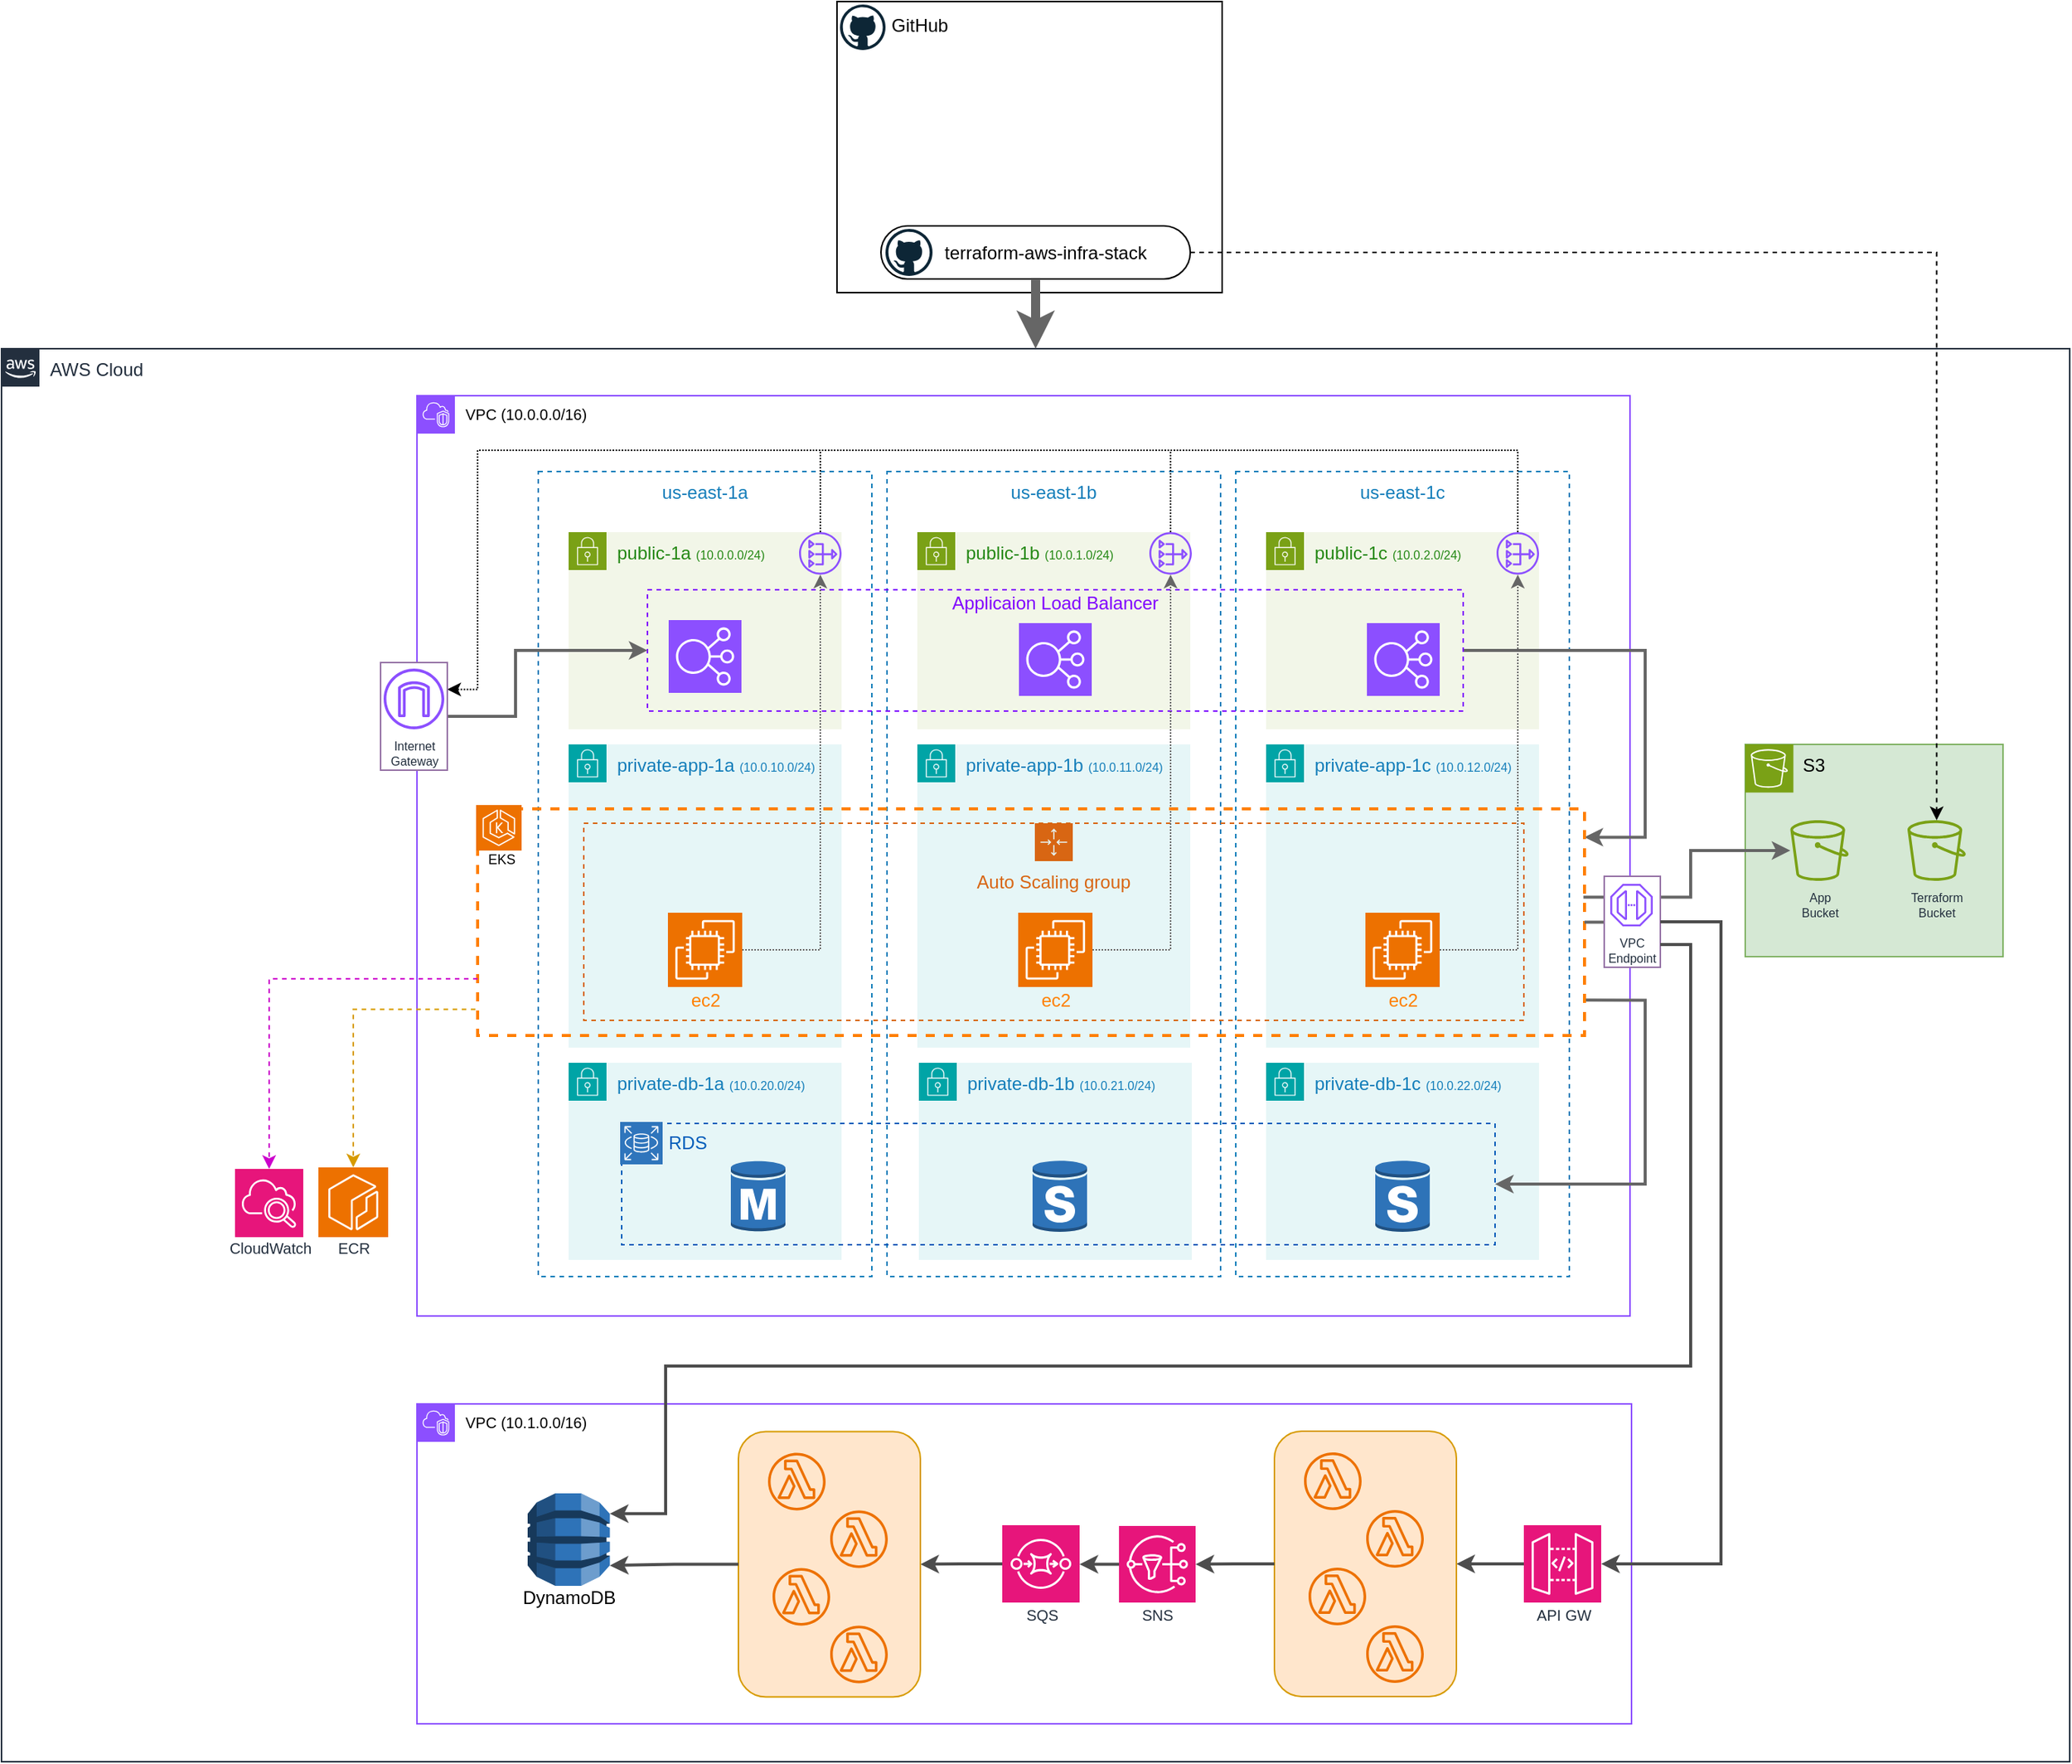 <mxfile version="22.1.16" type="device">
  <diagram name="Page-1" id="fZ-07UN7kWc-W8yK62nl">
    <mxGraphModel dx="2074" dy="1196" grid="0" gridSize="10" guides="1" tooltips="1" connect="1" arrows="1" fold="1" page="1" pageScale="1" pageWidth="1600" pageHeight="1200" math="0" shadow="0">
      <root>
        <mxCell id="0" />
        <mxCell id="1" parent="0" />
        <mxCell id="h2PM3oMP3MXxl9iQ3OsZ-6" value="AWS Cloud" style="points=[[0,0],[0.25,0],[0.5,0],[0.75,0],[1,0],[1,0.25],[1,0.5],[1,0.75],[1,1],[0.75,1],[0.5,1],[0.25,1],[0,1],[0,0.75],[0,0.5],[0,0.25]];outlineConnect=0;gradientColor=none;html=1;whiteSpace=wrap;fontSize=12;fontStyle=0;container=0;pointerEvents=0;collapsible=0;recursiveResize=0;shape=mxgraph.aws4.group;grIcon=mxgraph.aws4.group_aws_cloud_alt;strokeColor=#232F3E;fillColor=none;verticalAlign=top;align=left;spacingLeft=30;fontColor=#232F3E;dashed=0;" parent="1" vertex="1">
          <mxGeometry x="46" y="256" width="1364" height="932" as="geometry" />
        </mxCell>
        <mxCell id="h2PM3oMP3MXxl9iQ3OsZ-4" value="VPC (10.0.0.0/16)" style="points=[[0,0],[0.25,0],[0.5,0],[0.75,0],[1,0],[1,0.25],[1,0.5],[1,0.75],[1,1],[0.75,1],[0.5,1],[0.25,1],[0,1],[0,0.75],[0,0.5],[0,0.25]];outlineConnect=0;gradientColor=none;html=1;whiteSpace=wrap;fontSize=10;fontStyle=0;container=0;pointerEvents=0;collapsible=0;recursiveResize=0;shape=mxgraph.aws4.group;grIcon=mxgraph.aws4.group_vpc2;strokeColor=#8C4FFF;fillColor=none;verticalAlign=top;align=left;spacingLeft=30;fontColor=#000000;dashed=0;" parent="1" vertex="1">
          <mxGeometry x="320" y="287" width="800" height="607" as="geometry" />
        </mxCell>
        <mxCell id="h2PM3oMP3MXxl9iQ3OsZ-7" value="us-east-1b" style="fillColor=none;strokeColor=#147EBA;dashed=1;verticalAlign=top;fontStyle=0;fontColor=#147EBA;whiteSpace=wrap;html=1;movable=1;resizable=1;rotatable=1;deletable=1;editable=1;locked=0;connectable=1;" parent="1" vertex="1">
          <mxGeometry x="630" y="337" width="220" height="531" as="geometry" />
        </mxCell>
        <mxCell id="h2PM3oMP3MXxl9iQ3OsZ-5" value="us-east-1a" style="fillColor=none;strokeColor=#147EBA;dashed=1;verticalAlign=top;fontStyle=0;fontColor=#147EBA;whiteSpace=wrap;html=1;" parent="1" vertex="1">
          <mxGeometry x="400" y="337" width="220" height="531" as="geometry" />
        </mxCell>
        <mxCell id="h2PM3oMP3MXxl9iQ3OsZ-8" value="us-east-1c" style="fillColor=none;strokeColor=#147EBA;dashed=1;verticalAlign=top;fontStyle=0;fontColor=#147EBA;whiteSpace=wrap;html=1;" parent="1" vertex="1">
          <mxGeometry x="860" y="337" width="220" height="531" as="geometry" />
        </mxCell>
        <mxCell id="h2PM3oMP3MXxl9iQ3OsZ-3" value="private-app-1a &lt;font style=&quot;font-size: 8px;&quot;&gt;(10.0.10.0/24)&lt;/font&gt;" style="points=[[0,0],[0.25,0],[0.5,0],[0.75,0],[1,0],[1,0.25],[1,0.5],[1,0.75],[1,1],[0.75,1],[0.5,1],[0.25,1],[0,1],[0,0.75],[0,0.5],[0,0.25]];outlineConnect=0;gradientColor=none;html=1;whiteSpace=wrap;fontSize=12;fontStyle=0;container=1;pointerEvents=0;collapsible=0;recursiveResize=0;shape=mxgraph.aws4.group;grIcon=mxgraph.aws4.group_security_group;grStroke=0;strokeColor=#00A4A6;fillColor=#E6F6F7;verticalAlign=top;align=left;spacingLeft=30;fontColor=#147EBA;dashed=0;" parent="1" vertex="1">
          <mxGeometry x="420" y="517" width="180" height="200" as="geometry" />
        </mxCell>
        <mxCell id="h2PM3oMP3MXxl9iQ3OsZ-11" value="public-1a &lt;font style=&quot;font-size: 8px;&quot;&gt;(10.0.0.0/24)&lt;/font&gt;" style="points=[[0,0],[0.25,0],[0.5,0],[0.75,0],[1,0],[1,0.25],[1,0.5],[1,0.75],[1,1],[0.75,1],[0.5,1],[0.25,1],[0,1],[0,0.75],[0,0.5],[0,0.25]];outlineConnect=0;gradientColor=none;html=1;whiteSpace=wrap;fontSize=12;fontStyle=0;container=1;pointerEvents=0;collapsible=0;recursiveResize=0;shape=mxgraph.aws4.group;grIcon=mxgraph.aws4.group_security_group;grStroke=0;strokeColor=#7AA116;fillColor=#F2F6E8;verticalAlign=top;align=left;spacingLeft=30;fontColor=#248814;dashed=0;" parent="1" vertex="1">
          <mxGeometry x="420" y="377" width="180" height="130" as="geometry" />
        </mxCell>
        <mxCell id="h2PM3oMP3MXxl9iQ3OsZ-21" value="" style="sketch=0;points=[[0,0,0],[0.25,0,0],[0.5,0,0],[0.75,0,0],[1,0,0],[0,1,0],[0.25,1,0],[0.5,1,0],[0.75,1,0],[1,1,0],[0,0.25,0],[0,0.5,0],[0,0.75,0],[1,0.25,0],[1,0.5,0],[1,0.75,0]];outlineConnect=0;fontColor=#232F3E;fillColor=#8C4FFF;strokeColor=#ffffff;dashed=0;verticalLabelPosition=bottom;verticalAlign=top;align=center;html=1;fontSize=12;fontStyle=0;aspect=fixed;shape=mxgraph.aws4.resourceIcon;resIcon=mxgraph.aws4.elastic_load_balancing;" parent="h2PM3oMP3MXxl9iQ3OsZ-11" vertex="1">
          <mxGeometry x="66" y="58" width="48" height="48" as="geometry" />
        </mxCell>
        <mxCell id="h2PM3oMP3MXxl9iQ3OsZ-12" value="private-app-1b&amp;nbsp;&lt;font style=&quot;font-size: 8px;&quot;&gt;(10.0.11.0/24)&lt;/font&gt;" style="points=[[0,0],[0.25,0],[0.5,0],[0.75,0],[1,0],[1,0.25],[1,0.5],[1,0.75],[1,1],[0.75,1],[0.5,1],[0.25,1],[0,1],[0,0.75],[0,0.5],[0,0.25]];outlineConnect=0;gradientColor=none;html=1;whiteSpace=wrap;fontSize=12;fontStyle=0;container=1;pointerEvents=0;collapsible=0;recursiveResize=0;shape=mxgraph.aws4.group;grIcon=mxgraph.aws4.group_security_group;grStroke=0;strokeColor=#00A4A6;fillColor=#E6F6F7;verticalAlign=top;align=left;spacingLeft=30;fontColor=#147EBA;dashed=0;" parent="1" vertex="1">
          <mxGeometry x="650" y="517" width="180" height="200" as="geometry" />
        </mxCell>
        <mxCell id="h2PM3oMP3MXxl9iQ3OsZ-13" value="public-1b &lt;font style=&quot;font-size: 8px;&quot;&gt;(10.0.1.0/24)&lt;/font&gt;" style="points=[[0,0],[0.25,0],[0.5,0],[0.75,0],[1,0],[1,0.25],[1,0.5],[1,0.75],[1,1],[0.75,1],[0.5,1],[0.25,1],[0,1],[0,0.75],[0,0.5],[0,0.25]];outlineConnect=0;gradientColor=none;html=1;whiteSpace=wrap;fontSize=12;fontStyle=0;container=1;pointerEvents=0;collapsible=0;recursiveResize=0;shape=mxgraph.aws4.group;grIcon=mxgraph.aws4.group_security_group;grStroke=0;strokeColor=#7AA116;fillColor=#F2F6E8;verticalAlign=top;align=left;spacingLeft=30;fontColor=#248814;dashed=0;" parent="1" vertex="1">
          <mxGeometry x="650" y="377" width="180" height="130" as="geometry" />
        </mxCell>
        <mxCell id="h2PM3oMP3MXxl9iQ3OsZ-22" value="" style="sketch=0;points=[[0,0,0],[0.25,0,0],[0.5,0,0],[0.75,0,0],[1,0,0],[0,1,0],[0.25,1,0],[0.5,1,0],[0.75,1,0],[1,1,0],[0,0.25,0],[0,0.5,0],[0,0.75,0],[1,0.25,0],[1,0.5,0],[1,0.75,0]];outlineConnect=0;fontColor=#232F3E;fillColor=#8C4FFF;strokeColor=#ffffff;dashed=0;verticalLabelPosition=bottom;verticalAlign=top;align=center;html=1;fontSize=12;fontStyle=0;aspect=fixed;shape=mxgraph.aws4.resourceIcon;resIcon=mxgraph.aws4.elastic_load_balancing;" parent="h2PM3oMP3MXxl9iQ3OsZ-13" vertex="1">
          <mxGeometry x="67" y="60" width="48" height="48" as="geometry" />
        </mxCell>
        <mxCell id="h2PM3oMP3MXxl9iQ3OsZ-14" value="private-app-1c&amp;nbsp;&lt;font style=&quot;font-size: 8px;&quot;&gt;(10.0.12.0/24)&lt;/font&gt;" style="points=[[0,0],[0.25,0],[0.5,0],[0.75,0],[1,0],[1,0.25],[1,0.5],[1,0.75],[1,1],[0.75,1],[0.5,1],[0.25,1],[0,1],[0,0.75],[0,0.5],[0,0.25]];outlineConnect=0;gradientColor=none;html=1;whiteSpace=wrap;fontSize=12;fontStyle=0;container=1;pointerEvents=0;collapsible=0;recursiveResize=0;shape=mxgraph.aws4.group;grIcon=mxgraph.aws4.group_security_group;grStroke=0;strokeColor=#00A4A6;fillColor=#E6F6F7;verticalAlign=top;align=left;spacingLeft=30;fontColor=#147EBA;dashed=0;" parent="1" vertex="1">
          <mxGeometry x="880" y="517" width="180" height="200" as="geometry" />
        </mxCell>
        <mxCell id="h2PM3oMP3MXxl9iQ3OsZ-15" value="public-1c&amp;nbsp;&lt;font style=&quot;font-size: 8px;&quot;&gt;(10.0.2.0/24)&lt;/font&gt;" style="points=[[0,0],[0.25,0],[0.5,0],[0.75,0],[1,0],[1,0.25],[1,0.5],[1,0.75],[1,1],[0.75,1],[0.5,1],[0.25,1],[0,1],[0,0.75],[0,0.5],[0,0.25]];outlineConnect=0;gradientColor=none;html=1;whiteSpace=wrap;fontSize=12;fontStyle=0;container=1;pointerEvents=0;collapsible=0;recursiveResize=0;shape=mxgraph.aws4.group;grIcon=mxgraph.aws4.group_security_group;grStroke=0;strokeColor=#7AA116;fillColor=#F2F6E8;verticalAlign=top;align=left;spacingLeft=30;fontColor=#248814;dashed=0;" parent="1" vertex="1">
          <mxGeometry x="880" y="377" width="180" height="130" as="geometry" />
        </mxCell>
        <mxCell id="h2PM3oMP3MXxl9iQ3OsZ-23" value="" style="sketch=0;points=[[0,0,0],[0.25,0,0],[0.5,0,0],[0.75,0,0],[1,0,0],[0,1,0],[0.25,1,0],[0.5,1,0],[0.75,1,0],[1,1,0],[0,0.25,0],[0,0.5,0],[0,0.75,0],[1,0.25,0],[1,0.5,0],[1,0.75,0]];outlineConnect=0;fontColor=#232F3E;fillColor=#8C4FFF;strokeColor=#ffffff;dashed=0;verticalLabelPosition=bottom;verticalAlign=top;align=center;html=1;fontSize=12;fontStyle=0;aspect=fixed;shape=mxgraph.aws4.resourceIcon;resIcon=mxgraph.aws4.elastic_load_balancing;" parent="h2PM3oMP3MXxl9iQ3OsZ-15" vertex="1">
          <mxGeometry x="66.5" y="60" width="48" height="48" as="geometry" />
        </mxCell>
        <mxCell id="h2PM3oMP3MXxl9iQ3OsZ-17" value="Auto Scaling group" style="points=[[0,0],[0.25,0],[0.5,0],[0.75,0],[1,0],[1,0.25],[1,0.5],[1,0.75],[1,1],[0.75,1],[0.5,1],[0.25,1],[0,1],[0,0.75],[0,0.5],[0,0.25]];outlineConnect=0;gradientColor=none;html=1;whiteSpace=wrap;fontSize=12;fontStyle=0;container=1;pointerEvents=0;collapsible=0;recursiveResize=0;shape=mxgraph.aws4.groupCenter;grIcon=mxgraph.aws4.group_auto_scaling_group;grStroke=1;strokeColor=#D86613;fillColor=none;verticalAlign=top;align=center;fontColor=#D86613;dashed=1;spacingTop=25;" parent="1" vertex="1">
          <mxGeometry x="430" y="569" width="620" height="130" as="geometry" />
        </mxCell>
        <mxCell id="h2PM3oMP3MXxl9iQ3OsZ-44" style="edgeStyle=orthogonalEdgeStyle;rounded=0;orthogonalLoop=1;jettySize=auto;html=1;exitX=1;exitY=0.5;exitDx=0;exitDy=0;entryX=1;entryY=0.125;entryDx=0;entryDy=0;fillColor=#f5f5f5;strokeColor=#666666;strokeWidth=2;entryPerimeter=0;" parent="1" source="h2PM3oMP3MXxl9iQ3OsZ-24" target="h2PM3oMP3MXxl9iQ3OsZ-29" edge="1">
          <mxGeometry relative="1" as="geometry">
            <Array as="points">
              <mxPoint x="1130" y="455" />
              <mxPoint x="1130" y="578" />
            </Array>
          </mxGeometry>
        </mxCell>
        <mxCell id="h2PM3oMP3MXxl9iQ3OsZ-24" value="Applicaion Load Balancer" style="rounded=0;whiteSpace=wrap;html=1;fillColor=none;dashed=1;strokeColor=#7F00FF;verticalAlign=top;spacing=0;spacingTop=-3;fontColor=#8000ff;" parent="1" vertex="1">
          <mxGeometry x="472" y="415" width="538" height="80" as="geometry" />
        </mxCell>
        <mxCell id="h2PM3oMP3MXxl9iQ3OsZ-47" style="edgeStyle=orthogonalEdgeStyle;rounded=0;orthogonalLoop=1;jettySize=auto;html=1;fillColor=#f5f5f5;strokeColor=#666666;dashed=1;dashPattern=1 1;" parent="1" source="h2PM3oMP3MXxl9iQ3OsZ-25" target="h2PM3oMP3MXxl9iQ3OsZ-39" edge="1">
          <mxGeometry relative="1" as="geometry" />
        </mxCell>
        <mxCell id="h2PM3oMP3MXxl9iQ3OsZ-25" value="ec2" style="sketch=0;points=[[0,0,0],[0.25,0,0],[0.5,0,0],[0.75,0,0],[1,0,0],[0,1,0],[0.25,1,0],[0.5,1,0],[0.75,1,0],[1,1,0],[0,0.25,0],[0,0.5,0],[0,0.75,0],[1,0.25,0],[1,0.5,0],[1,0.75,0]];outlineConnect=0;fontColor=#FF8000;fillColor=#ED7100;strokeColor=#ffffff;dashed=0;verticalLabelPosition=bottom;verticalAlign=top;align=center;html=1;fontSize=12;fontStyle=0;aspect=fixed;shape=mxgraph.aws4.resourceIcon;resIcon=mxgraph.aws4.ec2;spacing=0;spacingTop=-3;" parent="1" vertex="1">
          <mxGeometry x="485.5" y="628" width="49" height="49" as="geometry" />
        </mxCell>
        <mxCell id="h2PM3oMP3MXxl9iQ3OsZ-48" style="edgeStyle=orthogonalEdgeStyle;rounded=0;orthogonalLoop=1;jettySize=auto;html=1;fillColor=#f5f5f5;strokeColor=#666666;dashed=1;dashPattern=1 1;" parent="1" source="h2PM3oMP3MXxl9iQ3OsZ-26" target="h2PM3oMP3MXxl9iQ3OsZ-40" edge="1">
          <mxGeometry relative="1" as="geometry" />
        </mxCell>
        <mxCell id="h2PM3oMP3MXxl9iQ3OsZ-26" value="ec2" style="sketch=0;points=[[0,0,0],[0.25,0,0],[0.5,0,0],[0.75,0,0],[1,0,0],[0,1,0],[0.25,1,0],[0.5,1,0],[0.75,1,0],[1,1,0],[0,0.25,0],[0,0.5,0],[0,0.75,0],[1,0.25,0],[1,0.5,0],[1,0.75,0]];outlineConnect=0;fontColor=#FF8000;fillColor=#ED7100;strokeColor=#ffffff;dashed=0;verticalLabelPosition=bottom;verticalAlign=top;align=center;html=1;fontSize=12;fontStyle=0;aspect=fixed;shape=mxgraph.aws4.resourceIcon;resIcon=mxgraph.aws4.ec2;spacing=0;spacingTop=-3;" parent="1" vertex="1">
          <mxGeometry x="716.5" y="628" width="49" height="49" as="geometry" />
        </mxCell>
        <mxCell id="h2PM3oMP3MXxl9iQ3OsZ-49" style="edgeStyle=orthogonalEdgeStyle;rounded=0;orthogonalLoop=1;jettySize=auto;html=1;dashed=1;dashPattern=1 1;fillColor=#f5f5f5;strokeColor=#666666;" parent="1" source="h2PM3oMP3MXxl9iQ3OsZ-27" target="h2PM3oMP3MXxl9iQ3OsZ-41" edge="1">
          <mxGeometry relative="1" as="geometry" />
        </mxCell>
        <mxCell id="h2PM3oMP3MXxl9iQ3OsZ-27" value="ec2" style="sketch=0;points=[[0,0,0],[0.25,0,0],[0.5,0,0],[0.75,0,0],[1,0,0],[0,1,0],[0.25,1,0],[0.5,1,0],[0.75,1,0],[1,1,0],[0,0.25,0],[0,0.5,0],[0,0.75,0],[1,0.25,0],[1,0.5,0],[1,0.75,0]];outlineConnect=0;fontColor=#FF8000;fillColor=#ED7100;strokeColor=#ffffff;dashed=0;verticalLabelPosition=bottom;verticalAlign=top;align=center;html=1;fontSize=12;fontStyle=0;aspect=fixed;shape=mxgraph.aws4.resourceIcon;resIcon=mxgraph.aws4.ec2;spacing=0;spacingTop=-3;" parent="1" vertex="1">
          <mxGeometry x="945.5" y="628" width="49" height="49" as="geometry" />
        </mxCell>
        <mxCell id="h2PM3oMP3MXxl9iQ3OsZ-32" value="private-db-1a&amp;nbsp;&lt;font style=&quot;font-size: 8px;&quot;&gt;(10.0.20.0/24)&lt;/font&gt;" style="points=[[0,0],[0.25,0],[0.5,0],[0.75,0],[1,0],[1,0.25],[1,0.5],[1,0.75],[1,1],[0.75,1],[0.5,1],[0.25,1],[0,1],[0,0.75],[0,0.5],[0,0.25]];outlineConnect=0;gradientColor=none;html=1;whiteSpace=wrap;fontSize=12;fontStyle=0;container=1;pointerEvents=0;collapsible=0;recursiveResize=0;shape=mxgraph.aws4.group;grIcon=mxgraph.aws4.group_security_group;grStroke=0;strokeColor=#00A4A6;fillColor=#E6F6F7;verticalAlign=top;align=left;spacingLeft=30;fontColor=#147EBA;dashed=0;" parent="1" vertex="1">
          <mxGeometry x="420" y="727" width="180" height="130" as="geometry" />
        </mxCell>
        <mxCell id="h2PM3oMP3MXxl9iQ3OsZ-33" value="private-db-1b&amp;nbsp;&lt;font style=&quot;font-size: 8px;&quot;&gt;(10.0.21.0/24)&lt;/font&gt;" style="points=[[0,0],[0.25,0],[0.5,0],[0.75,0],[1,0],[1,0.25],[1,0.5],[1,0.75],[1,1],[0.75,1],[0.5,1],[0.25,1],[0,1],[0,0.75],[0,0.5],[0,0.25]];outlineConnect=0;gradientColor=none;html=1;whiteSpace=wrap;fontSize=12;fontStyle=0;container=1;pointerEvents=0;collapsible=0;recursiveResize=0;shape=mxgraph.aws4.group;grIcon=mxgraph.aws4.group_security_group;grStroke=0;strokeColor=#00A4A6;fillColor=#E6F6F7;verticalAlign=top;align=left;spacingLeft=30;fontColor=#147EBA;dashed=0;" parent="1" vertex="1">
          <mxGeometry x="651" y="727" width="180" height="130" as="geometry" />
        </mxCell>
        <mxCell id="h2PM3oMP3MXxl9iQ3OsZ-34" value="private-db-1c&amp;nbsp;&lt;font style=&quot;font-size: 8px;&quot;&gt;(10.0.22.0/24)&lt;/font&gt;" style="points=[[0,0],[0.25,0],[0.5,0],[0.75,0],[1,0],[1,0.25],[1,0.5],[1,0.75],[1,1],[0.75,1],[0.5,1],[0.25,1],[0,1],[0,0.75],[0,0.5],[0,0.25]];outlineConnect=0;gradientColor=none;html=1;whiteSpace=wrap;fontSize=12;fontStyle=0;container=1;pointerEvents=0;collapsible=0;recursiveResize=0;shape=mxgraph.aws4.group;grIcon=mxgraph.aws4.group_security_group;grStroke=0;strokeColor=#00A4A6;fillColor=#E6F6F7;verticalAlign=top;align=left;spacingLeft=30;fontColor=#147EBA;dashed=0;" parent="1" vertex="1">
          <mxGeometry x="880" y="727" width="180" height="130" as="geometry" />
        </mxCell>
        <mxCell id="h2PM3oMP3MXxl9iQ3OsZ-35" value="RDS" style="rounded=0;whiteSpace=wrap;html=1;fillColor=none;dashed=1;strokeColor=#005DBA;verticalAlign=top;spacing=0;spacingTop=1;fontColor=#005DBA;align=left;spacingLeft=31;" parent="1" vertex="1">
          <mxGeometry x="455" y="767" width="576" height="80" as="geometry" />
        </mxCell>
        <mxCell id="h2PM3oMP3MXxl9iQ3OsZ-81" style="edgeStyle=orthogonalEdgeStyle;rounded=0;orthogonalLoop=1;jettySize=auto;html=1;endArrow=none;endFill=0;dashed=1;dashPattern=1 1;" parent="1" source="h2PM3oMP3MXxl9iQ3OsZ-39" edge="1">
          <mxGeometry relative="1" as="geometry">
            <mxPoint x="586" y="323" as="targetPoint" />
          </mxGeometry>
        </mxCell>
        <mxCell id="h2PM3oMP3MXxl9iQ3OsZ-39" value="" style="sketch=0;outlineConnect=0;fontColor=#232F3E;gradientColor=none;fillColor=#8C4FFF;strokeColor=none;dashed=0;verticalLabelPosition=bottom;verticalAlign=top;align=center;html=1;fontSize=12;fontStyle=0;aspect=fixed;pointerEvents=1;shape=mxgraph.aws4.nat_gateway;" parent="1" vertex="1">
          <mxGeometry x="572" y="377" width="28" height="28" as="geometry" />
        </mxCell>
        <mxCell id="h2PM3oMP3MXxl9iQ3OsZ-82" style="edgeStyle=orthogonalEdgeStyle;rounded=0;orthogonalLoop=1;jettySize=auto;html=1;endArrow=none;endFill=0;dashed=1;dashPattern=1 1;" parent="1" source="h2PM3oMP3MXxl9iQ3OsZ-40" edge="1">
          <mxGeometry relative="1" as="geometry">
            <mxPoint x="817" y="323" as="targetPoint" />
          </mxGeometry>
        </mxCell>
        <mxCell id="h2PM3oMP3MXxl9iQ3OsZ-40" value="" style="sketch=0;outlineConnect=0;fontColor=#232F3E;gradientColor=none;fillColor=#8C4FFF;strokeColor=none;dashed=0;verticalLabelPosition=bottom;verticalAlign=top;align=center;html=1;fontSize=12;fontStyle=0;aspect=fixed;pointerEvents=1;shape=mxgraph.aws4.nat_gateway;" parent="1" vertex="1">
          <mxGeometry x="803" y="377" width="28" height="28" as="geometry" />
        </mxCell>
        <mxCell id="h2PM3oMP3MXxl9iQ3OsZ-80" style="edgeStyle=orthogonalEdgeStyle;rounded=0;orthogonalLoop=1;jettySize=auto;html=1;entryX=1;entryY=0.25;entryDx=0;entryDy=0;dashed=1;dashPattern=1 1;" parent="1" source="h2PM3oMP3MXxl9iQ3OsZ-41" target="h2PM3oMP3MXxl9iQ3OsZ-77" edge="1">
          <mxGeometry relative="1" as="geometry">
            <Array as="points">
              <mxPoint x="1046" y="323" />
              <mxPoint x="360" y="323" />
              <mxPoint x="360" y="481" />
            </Array>
          </mxGeometry>
        </mxCell>
        <mxCell id="h2PM3oMP3MXxl9iQ3OsZ-41" value="" style="sketch=0;outlineConnect=0;fontColor=#232F3E;gradientColor=none;fillColor=#8C4FFF;strokeColor=none;dashed=0;verticalLabelPosition=bottom;verticalAlign=top;align=center;html=1;fontSize=12;fontStyle=0;aspect=fixed;pointerEvents=1;shape=mxgraph.aws4.nat_gateway;" parent="1" vertex="1">
          <mxGeometry x="1032" y="377" width="28" height="28" as="geometry" />
        </mxCell>
        <mxCell id="h2PM3oMP3MXxl9iQ3OsZ-45" style="edgeStyle=orthogonalEdgeStyle;rounded=0;orthogonalLoop=1;jettySize=auto;html=1;exitX=1.001;exitY=0.844;exitDx=0;exitDy=0;entryX=1;entryY=0.5;entryDx=0;entryDy=0;fillColor=#f5f5f5;strokeColor=#666666;strokeWidth=2;exitPerimeter=0;" parent="1" source="h2PM3oMP3MXxl9iQ3OsZ-29" target="h2PM3oMP3MXxl9iQ3OsZ-35" edge="1">
          <mxGeometry relative="1" as="geometry">
            <Array as="points">
              <mxPoint x="1130" y="686" />
              <mxPoint x="1130" y="807" />
            </Array>
          </mxGeometry>
        </mxCell>
        <mxCell id="h2PM3oMP3MXxl9iQ3OsZ-54" style="edgeStyle=orthogonalEdgeStyle;rounded=0;orthogonalLoop=1;jettySize=auto;html=1;entryX=0;entryY=0.5;entryDx=0;entryDy=0;fillColor=#f5f5f5;strokeColor=#666666;strokeWidth=2;exitX=1;exitY=0.5;exitDx=0;exitDy=0;" parent="1" source="h2PM3oMP3MXxl9iQ3OsZ-77" target="h2PM3oMP3MXxl9iQ3OsZ-24" edge="1">
          <mxGeometry relative="1" as="geometry">
            <Array as="points">
              <mxPoint x="385" y="499" />
              <mxPoint x="385" y="455" />
            </Array>
          </mxGeometry>
        </mxCell>
        <mxCell id="h2PM3oMP3MXxl9iQ3OsZ-61" value="S3" style="rounded=0;whiteSpace=wrap;html=1;fillColor=#d5e8d4;strokeColor=#82b366;verticalAlign=top;align=left;spacingLeft=36;" parent="1" vertex="1">
          <mxGeometry x="1196" y="517" width="170" height="140" as="geometry" />
        </mxCell>
        <mxCell id="h2PM3oMP3MXxl9iQ3OsZ-60" value="" style="sketch=0;points=[[0,0,0],[0.25,0,0],[0.5,0,0],[0.75,0,0],[1,0,0],[0,1,0],[0.25,1,0],[0.5,1,0],[0.75,1,0],[1,1,0],[0,0.25,0],[0,0.5,0],[0,0.75,0],[1,0.25,0],[1,0.5,0],[1,0.75,0]];outlineConnect=0;fontColor=#232F3E;fillColor=#7AA116;strokeColor=#ffffff;dashed=0;verticalLabelPosition=bottom;verticalAlign=top;align=center;html=1;fontSize=12;fontStyle=0;aspect=fixed;shape=mxgraph.aws4.resourceIcon;resIcon=mxgraph.aws4.s3;" parent="1" vertex="1">
          <mxGeometry x="1196" y="517" width="31.75" height="31.75" as="geometry" />
        </mxCell>
        <mxCell id="h2PM3oMP3MXxl9iQ3OsZ-64" value="&lt;div style=&quot;font-size: 8px;&quot;&gt;App&lt;/div&gt;&lt;div style=&quot;font-size: 8px;&quot;&gt;Bucket&lt;br style=&quot;font-size: 8px;&quot;&gt;&lt;/div&gt;" style="sketch=0;outlineConnect=0;fontColor=#232F3E;gradientColor=none;fillColor=#7AA116;strokeColor=none;dashed=0;verticalLabelPosition=bottom;verticalAlign=top;align=center;html=1;fontSize=8;fontStyle=0;aspect=fixed;pointerEvents=1;shape=mxgraph.aws4.bucket;" parent="1" vertex="1">
          <mxGeometry x="1225.75" y="567" width="38.46" height="40" as="geometry" />
        </mxCell>
        <mxCell id="h2PM3oMP3MXxl9iQ3OsZ-66" value="&lt;div&gt;Terraform&lt;/div&gt;&lt;div&gt;Bucket&lt;br&gt;&lt;/div&gt;" style="sketch=0;outlineConnect=0;fontColor=#232F3E;gradientColor=none;fillColor=#7AA116;strokeColor=none;dashed=0;verticalLabelPosition=bottom;verticalAlign=top;align=center;html=1;fontSize=8;fontStyle=0;aspect=fixed;pointerEvents=1;shape=mxgraph.aws4.bucket;" parent="1" vertex="1">
          <mxGeometry x="1303" y="567" width="38.46" height="40" as="geometry" />
        </mxCell>
        <mxCell id="h2PM3oMP3MXxl9iQ3OsZ-63" style="edgeStyle=orthogonalEdgeStyle;rounded=0;orthogonalLoop=1;jettySize=auto;html=1;exitX=0.999;exitY=0.39;exitDx=0;exitDy=0;exitPerimeter=0;strokeWidth=2;fillColor=#f5f5f5;strokeColor=#666666;" parent="1" source="h2PM3oMP3MXxl9iQ3OsZ-29" target="h2PM3oMP3MXxl9iQ3OsZ-64" edge="1">
          <mxGeometry relative="1" as="geometry">
            <Array as="points">
              <mxPoint x="1160" y="617" />
              <mxPoint x="1160" y="587" />
            </Array>
          </mxGeometry>
        </mxCell>
        <mxCell id="h2PM3oMP3MXxl9iQ3OsZ-71" value="" style="group" parent="1" vertex="1" connectable="0">
          <mxGeometry x="360" y="559.5" width="730" height="149.5" as="geometry" />
        </mxCell>
        <mxCell id="h2PM3oMP3MXxl9iQ3OsZ-29" value="EKS" style="rounded=0;whiteSpace=wrap;html=1;strokeColor=#FF8000;dashed=1;fillColor=none;align=left;verticalAlign=top;spacingTop=21;spacingLeft=5;fontSize=9;strokeWidth=2;" parent="h2PM3oMP3MXxl9iQ3OsZ-71" vertex="1">
          <mxGeometry width="730" height="149.5" as="geometry" />
        </mxCell>
        <mxCell id="h2PM3oMP3MXxl9iQ3OsZ-70" value="" style="sketch=0;points=[[0,0,0],[0.25,0,0],[0.5,0,0],[0.75,0,0],[1,0,0],[0,1,0],[0.25,1,0],[0.5,1,0],[0.75,1,0],[1,1,0],[0,0.25,0],[0,0.5,0],[0,0.75,0],[1,0.25,0],[1,0.5,0],[1,0.75,0]];outlineConnect=0;fontColor=#232F3E;fillColor=#ED7100;strokeColor=#ffffff;dashed=0;verticalLabelPosition=bottom;verticalAlign=top;align=center;html=1;fontSize=12;fontStyle=0;aspect=fixed;shape=mxgraph.aws4.resourceIcon;resIcon=mxgraph.aws4.eks;" parent="h2PM3oMP3MXxl9iQ3OsZ-71" vertex="1">
          <mxGeometry x="-1" y="-2.5" width="30" height="30" as="geometry" />
        </mxCell>
        <mxCell id="h2PM3oMP3MXxl9iQ3OsZ-72" value="ECR" style="sketch=0;points=[[0,0,0],[0.25,0,0],[0.5,0,0],[0.75,0,0],[1,0,0],[0,1,0],[0.25,1,0],[0.5,1,0],[0.75,1,0],[1,1,0],[0,0.25,0],[0,0.5,0],[0,0.75,0],[1,0.25,0],[1,0.5,0],[1,0.75,0]];outlineConnect=0;fontColor=#232F3E;fillColor=#ED7100;strokeColor=#ffffff;dashed=0;verticalLabelPosition=bottom;verticalAlign=top;align=center;html=1;fontSize=10;fontStyle=0;aspect=fixed;shape=mxgraph.aws4.resourceIcon;resIcon=mxgraph.aws4.ecr;spacingTop=-5;" parent="1" vertex="1">
          <mxGeometry x="255" y="796" width="46" height="46" as="geometry" />
        </mxCell>
        <mxCell id="h2PM3oMP3MXxl9iQ3OsZ-74" style="edgeStyle=orthogonalEdgeStyle;rounded=0;orthogonalLoop=1;jettySize=auto;html=1;exitX=-0.002;exitY=0.885;exitDx=0;exitDy=0;entryX=0.5;entryY=0;entryDx=0;entryDy=0;entryPerimeter=0;fillColor=#ffe6cc;strokeColor=#d79b00;dashed=1;exitPerimeter=0;" parent="1" source="h2PM3oMP3MXxl9iQ3OsZ-29" target="h2PM3oMP3MXxl9iQ3OsZ-72" edge="1">
          <mxGeometry relative="1" as="geometry" />
        </mxCell>
        <mxCell id="h2PM3oMP3MXxl9iQ3OsZ-76" value="" style="edgeStyle=orthogonalEdgeStyle;rounded=0;orthogonalLoop=1;jettySize=auto;html=1;entryX=0;entryY=0.5;entryDx=0;entryDy=0;entryPerimeter=0;strokeWidth=2;fillColor=#f5f5f5;strokeColor=#666666;" parent="1" source="h2PM3oMP3MXxl9iQ3OsZ-29" target="h2PM3oMP3MXxl9iQ3OsZ-75" edge="1">
          <mxGeometry relative="1" as="geometry">
            <mxPoint x="1090" y="633" as="sourcePoint" />
            <mxPoint x="1254" y="717" as="targetPoint" />
            <Array as="points" />
          </mxGeometry>
        </mxCell>
        <mxCell id="h2PM3oMP3MXxl9iQ3OsZ-75" value="" style="rounded=0;whiteSpace=wrap;html=1;fillColor=default;strokeColor=#9673a6;" parent="1" vertex="1">
          <mxGeometry x="1103" y="604" width="37" height="60" as="geometry" />
        </mxCell>
        <mxCell id="h2PM3oMP3MXxl9iQ3OsZ-69" value="&lt;div style=&quot;font-size: 8px;&quot;&gt;VPC&lt;/div&gt;&lt;div style=&quot;font-size: 8px;&quot;&gt;Endpoint&lt;br style=&quot;font-size: 8px;&quot;&gt;&lt;/div&gt;" style="sketch=0;outlineConnect=0;fontColor=#232F3E;gradientColor=none;fillColor=#8C4FFF;strokeColor=none;dashed=0;verticalLabelPosition=bottom;verticalAlign=top;align=center;html=1;fontSize=8;fontStyle=0;aspect=fixed;pointerEvents=1;shape=mxgraph.aws4.endpoint;" parent="1" vertex="1">
          <mxGeometry x="1107" y="609" width="28" height="28" as="geometry" />
        </mxCell>
        <mxCell id="h2PM3oMP3MXxl9iQ3OsZ-77" value="" style="rounded=0;whiteSpace=wrap;html=1;fillColor=#FFFFFF;strokeColor=#9673a6;" parent="1" vertex="1">
          <mxGeometry x="296" y="463" width="44" height="71" as="geometry" />
        </mxCell>
        <mxCell id="h2PM3oMP3MXxl9iQ3OsZ-42" value="&lt;div&gt;Internet&lt;/div&gt;&lt;div&gt;Gateway&lt;/div&gt;" style="sketch=0;outlineConnect=0;fontColor=#232F3E;gradientColor=none;fillColor=#8C4FFF;strokeColor=none;dashed=0;verticalLabelPosition=bottom;verticalAlign=top;align=center;html=1;fontSize=8;fontStyle=0;aspect=fixed;pointerEvents=1;shape=mxgraph.aws4.internet_gateway;" parent="1" vertex="1">
          <mxGeometry x="298" y="467" width="40" height="40" as="geometry" />
        </mxCell>
        <mxCell id="h2PM3oMP3MXxl9iQ3OsZ-89" value="" style="group" parent="1" vertex="1" connectable="0">
          <mxGeometry x="597" y="27" width="254" height="192" as="geometry" />
        </mxCell>
        <mxCell id="h2PM3oMP3MXxl9iQ3OsZ-83" value="GitHub" style="rounded=0;whiteSpace=wrap;html=1;verticalAlign=top;align=left;spacingLeft=34;spacingTop=2;" parent="h2PM3oMP3MXxl9iQ3OsZ-89" vertex="1">
          <mxGeometry width="254" height="192" as="geometry" />
        </mxCell>
        <mxCell id="h2PM3oMP3MXxl9iQ3OsZ-84" value="" style="dashed=0;outlineConnect=0;html=1;align=center;labelPosition=center;verticalLabelPosition=bottom;verticalAlign=top;shape=mxgraph.weblogos.github" parent="h2PM3oMP3MXxl9iQ3OsZ-89" vertex="1">
          <mxGeometry x="2" y="2" width="30" height="30" as="geometry" />
        </mxCell>
        <mxCell id="h2PM3oMP3MXxl9iQ3OsZ-88" value="" style="group" parent="h2PM3oMP3MXxl9iQ3OsZ-89" vertex="1" connectable="0">
          <mxGeometry x="29" y="148" width="204" height="35" as="geometry" />
        </mxCell>
        <mxCell id="h2PM3oMP3MXxl9iQ3OsZ-86" value="terraform-aws-infra-stack" style="rounded=1;whiteSpace=wrap;html=1;arcSize=50;align=left;spacingLeft=40;" parent="h2PM3oMP3MXxl9iQ3OsZ-88" vertex="1">
          <mxGeometry width="204" height="35" as="geometry" />
        </mxCell>
        <mxCell id="h2PM3oMP3MXxl9iQ3OsZ-87" value="" style="dashed=0;outlineConnect=0;html=1;align=center;labelPosition=center;verticalLabelPosition=bottom;verticalAlign=top;shape=mxgraph.weblogos.github" parent="h2PM3oMP3MXxl9iQ3OsZ-88" vertex="1">
          <mxGeometry x="3" y="2" width="31" height="31" as="geometry" />
        </mxCell>
        <mxCell id="h2PM3oMP3MXxl9iQ3OsZ-90" style="edgeStyle=orthogonalEdgeStyle;rounded=0;orthogonalLoop=1;jettySize=auto;html=1;exitX=1;exitY=0.5;exitDx=0;exitDy=0;dashed=1;" parent="1" source="h2PM3oMP3MXxl9iQ3OsZ-86" target="h2PM3oMP3MXxl9iQ3OsZ-66" edge="1">
          <mxGeometry relative="1" as="geometry" />
        </mxCell>
        <mxCell id="h2PM3oMP3MXxl9iQ3OsZ-91" style="edgeStyle=orthogonalEdgeStyle;rounded=0;orthogonalLoop=1;jettySize=auto;html=1;exitX=0.5;exitY=1;exitDx=0;exitDy=0;entryX=0.5;entryY=0;entryDx=0;entryDy=0;strokeWidth=6;fillColor=#f5f5f5;strokeColor=#666666;" parent="1" source="h2PM3oMP3MXxl9iQ3OsZ-86" target="h2PM3oMP3MXxl9iQ3OsZ-6" edge="1">
          <mxGeometry relative="1" as="geometry" />
        </mxCell>
        <mxCell id="e8v7B2R5iquHU8SgBQqi-1" value="" style="sketch=0;points=[[0,0,0],[0.25,0,0],[0.5,0,0],[0.75,0,0],[1,0,0],[0,1,0],[0.25,1,0],[0.5,1,0],[0.75,1,0],[1,1,0],[0,0.25,0],[0,0.5,0],[0,0.75,0],[1,0.25,0],[1,0.5,0],[1,0.75,0]];outlineConnect=0;fillColor=#2f75bc;strokeColor=#FFFFFF;dashed=0;verticalLabelPosition=bottom;verticalAlign=top;align=center;html=1;fontSize=12;fontStyle=0;aspect=fixed;shape=mxgraph.aws4.resourceIcon;resIcon=mxgraph.aws4.rds;" vertex="1" parent="1">
          <mxGeometry x="454" y="766" width="28" height="28" as="geometry" />
        </mxCell>
        <mxCell id="e8v7B2R5iquHU8SgBQqi-2" value="" style="outlineConnect=0;dashed=0;verticalLabelPosition=bottom;verticalAlign=top;align=center;html=1;shape=mxgraph.aws3.rds_db_instance;fillColor=#2E73B8;gradientColor=none;" vertex="1" parent="1">
          <mxGeometry x="527" y="791" width="36" height="48" as="geometry" />
        </mxCell>
        <mxCell id="e8v7B2R5iquHU8SgBQqi-3" value="" style="outlineConnect=0;dashed=0;verticalLabelPosition=bottom;verticalAlign=top;align=center;html=1;shape=mxgraph.aws3.rds_db_instance_standby_multi_az;fillColor=#2E73B8;gradientColor=none;" vertex="1" parent="1">
          <mxGeometry x="726" y="791" width="36" height="48" as="geometry" />
        </mxCell>
        <mxCell id="e8v7B2R5iquHU8SgBQqi-4" value="" style="outlineConnect=0;dashed=0;verticalLabelPosition=bottom;verticalAlign=top;align=center;html=1;shape=mxgraph.aws3.rds_db_instance_standby_multi_az;fillColor=#2E73B8;gradientColor=none;" vertex="1" parent="1">
          <mxGeometry x="952" y="791" width="36" height="48" as="geometry" />
        </mxCell>
        <mxCell id="e8v7B2R5iquHU8SgBQqi-5" value="CloudWatch" style="sketch=0;points=[[0,0,0],[0.25,0,0],[0.5,0,0],[0.75,0,0],[1,0,0],[0,1,0],[0.25,1,0],[0.5,1,0],[0.75,1,0],[1,1,0],[0,0.25,0],[0,0.5,0],[0,0.75,0],[1,0.25,0],[1,0.5,0],[1,0.75,0]];points=[[0,0,0],[0.25,0,0],[0.5,0,0],[0.75,0,0],[1,0,0],[0,1,0],[0.25,1,0],[0.5,1,0],[0.75,1,0],[1,1,0],[0,0.25,0],[0,0.5,0],[0,0.75,0],[1,0.25,0],[1,0.5,0],[1,0.75,0]];outlineConnect=0;fontColor=#232F3E;fillColor=#E7157B;strokeColor=#ffffff;dashed=0;verticalLabelPosition=bottom;verticalAlign=top;align=center;html=1;fontSize=10;fontStyle=0;aspect=fixed;shape=mxgraph.aws4.resourceIcon;resIcon=mxgraph.aws4.cloudwatch_2;spacingTop=-5;" vertex="1" parent="1">
          <mxGeometry x="200" y="797" width="45" height="45" as="geometry" />
        </mxCell>
        <mxCell id="e8v7B2R5iquHU8SgBQqi-6" style="edgeStyle=orthogonalEdgeStyle;rounded=0;orthogonalLoop=1;jettySize=auto;html=1;exitX=0;exitY=0.75;exitDx=0;exitDy=0;entryX=0.5;entryY=0;entryDx=0;entryDy=0;entryPerimeter=0;fillColor=#f8cecc;strokeColor=#CC00CC;dashed=1;" edge="1" parent="1" source="h2PM3oMP3MXxl9iQ3OsZ-29" target="e8v7B2R5iquHU8SgBQqi-5">
          <mxGeometry relative="1" as="geometry" />
        </mxCell>
        <mxCell id="e8v7B2R5iquHU8SgBQqi-7" value="VPC (10.1.0.0/16)" style="points=[[0,0],[0.25,0],[0.5,0],[0.75,0],[1,0],[1,0.25],[1,0.5],[1,0.75],[1,1],[0.75,1],[0.5,1],[0.25,1],[0,1],[0,0.75],[0,0.5],[0,0.25]];outlineConnect=0;gradientColor=none;html=1;whiteSpace=wrap;fontSize=10;fontStyle=0;container=1;pointerEvents=0;collapsible=0;recursiveResize=0;shape=mxgraph.aws4.group;grIcon=mxgraph.aws4.group_vpc2;strokeColor=#8C4FFF;fillColor=none;verticalAlign=top;align=left;spacingLeft=30;fontColor=#000000;dashed=0;" vertex="1" parent="1">
          <mxGeometry x="320" y="952" width="801" height="211" as="geometry" />
        </mxCell>
        <mxCell id="e8v7B2R5iquHU8SgBQqi-16" style="edgeStyle=orthogonalEdgeStyle;rounded=0;orthogonalLoop=1;jettySize=auto;html=1;exitX=0;exitY=0.5;exitDx=0;exitDy=0;exitPerimeter=0;entryX=1;entryY=0.5;entryDx=0;entryDy=0;strokeWidth=2;strokeColor=#4D4D4D;" edge="1" parent="e8v7B2R5iquHU8SgBQqi-7" source="e8v7B2R5iquHU8SgBQqi-8" target="e8v7B2R5iquHU8SgBQqi-14">
          <mxGeometry relative="1" as="geometry" />
        </mxCell>
        <mxCell id="e8v7B2R5iquHU8SgBQqi-8" value="API GW" style="sketch=0;points=[[0,0,0],[0.25,0,0],[0.5,0,0],[0.75,0,0],[1,0,0],[0,1,0],[0.25,1,0],[0.5,1,0],[0.75,1,0],[1,1,0],[0,0.25,0],[0,0.5,0],[0,0.75,0],[1,0.25,0],[1,0.5,0],[1,0.75,0]];outlineConnect=0;fontColor=#232F3E;fillColor=#E7157B;strokeColor=#ffffff;dashed=0;verticalLabelPosition=bottom;verticalAlign=top;align=center;html=1;fontSize=10;fontStyle=0;aspect=fixed;shape=mxgraph.aws4.resourceIcon;resIcon=mxgraph.aws4.api_gateway;spacingTop=-4;" vertex="1" parent="e8v7B2R5iquHU8SgBQqi-7">
          <mxGeometry x="730" y="80" width="51" height="51" as="geometry" />
        </mxCell>
        <mxCell id="e8v7B2R5iquHU8SgBQqi-15" value="" style="group" vertex="1" connectable="0" parent="e8v7B2R5iquHU8SgBQqi-7">
          <mxGeometry x="565.5" y="18" width="120" height="175" as="geometry" />
        </mxCell>
        <mxCell id="e8v7B2R5iquHU8SgBQqi-14" value="" style="rounded=1;whiteSpace=wrap;html=1;fillColor=#ffe6cc;strokeColor=#d79b00;" vertex="1" parent="e8v7B2R5iquHU8SgBQqi-15">
          <mxGeometry width="120" height="175" as="geometry" />
        </mxCell>
        <mxCell id="e8v7B2R5iquHU8SgBQqi-9" value="" style="sketch=0;outlineConnect=0;fontColor=#232F3E;gradientColor=none;fillColor=#ED7100;strokeColor=none;dashed=0;verticalLabelPosition=bottom;verticalAlign=top;align=center;html=1;fontSize=12;fontStyle=0;aspect=fixed;pointerEvents=1;shape=mxgraph.aws4.lambda_function;" vertex="1" parent="e8v7B2R5iquHU8SgBQqi-15">
          <mxGeometry x="19.5" y="14" width="38" height="38" as="geometry" />
        </mxCell>
        <mxCell id="e8v7B2R5iquHU8SgBQqi-10" value="" style="sketch=0;outlineConnect=0;fontColor=#232F3E;gradientColor=none;fillColor=#ED7100;strokeColor=none;dashed=0;verticalLabelPosition=bottom;verticalAlign=top;align=center;html=1;fontSize=12;fontStyle=0;aspect=fixed;pointerEvents=1;shape=mxgraph.aws4.lambda_function;" vertex="1" parent="e8v7B2R5iquHU8SgBQqi-15">
          <mxGeometry x="60.5" y="52" width="38" height="38" as="geometry" />
        </mxCell>
        <mxCell id="e8v7B2R5iquHU8SgBQqi-11" value="" style="sketch=0;outlineConnect=0;fontColor=#232F3E;gradientColor=none;fillColor=#ED7100;strokeColor=none;dashed=0;verticalLabelPosition=bottom;verticalAlign=top;align=center;html=1;fontSize=12;fontStyle=0;aspect=fixed;pointerEvents=1;shape=mxgraph.aws4.lambda_function;" vertex="1" parent="e8v7B2R5iquHU8SgBQqi-15">
          <mxGeometry x="22.5" y="90" width="38" height="38" as="geometry" />
        </mxCell>
        <mxCell id="e8v7B2R5iquHU8SgBQqi-12" value="" style="sketch=0;outlineConnect=0;fontColor=#232F3E;gradientColor=none;fillColor=#ED7100;strokeColor=none;dashed=0;verticalLabelPosition=bottom;verticalAlign=top;align=center;html=1;fontSize=12;fontStyle=0;aspect=fixed;pointerEvents=1;shape=mxgraph.aws4.lambda_function;" vertex="1" parent="e8v7B2R5iquHU8SgBQqi-15">
          <mxGeometry x="60.5" y="128" width="38" height="38" as="geometry" />
        </mxCell>
        <mxCell id="e8v7B2R5iquHU8SgBQqi-17" value="SNS" style="sketch=0;points=[[0,0,0],[0.25,0,0],[0.5,0,0],[0.75,0,0],[1,0,0],[0,1,0],[0.25,1,0],[0.5,1,0],[0.75,1,0],[1,1,0],[0,0.25,0],[0,0.5,0],[0,0.75,0],[1,0.25,0],[1,0.5,0],[1,0.75,0]];outlineConnect=0;fontColor=#232F3E;fillColor=#E7157B;strokeColor=#ffffff;dashed=0;verticalLabelPosition=bottom;verticalAlign=top;align=center;html=1;fontSize=10;fontStyle=0;aspect=fixed;shape=mxgraph.aws4.resourceIcon;resIcon=mxgraph.aws4.sns;spacingTop=-4;" vertex="1" parent="e8v7B2R5iquHU8SgBQqi-7">
          <mxGeometry x="463" y="80.5" width="50.5" height="50.5" as="geometry" />
        </mxCell>
        <mxCell id="e8v7B2R5iquHU8SgBQqi-33" style="edgeStyle=orthogonalEdgeStyle;rounded=0;orthogonalLoop=1;jettySize=auto;html=1;exitX=0;exitY=0.5;exitDx=0;exitDy=0;exitPerimeter=0;entryX=1;entryY=0.5;entryDx=0;entryDy=0;strokeWidth=2;strokeColor=#4D4D4D;" edge="1" parent="e8v7B2R5iquHU8SgBQqi-7" source="e8v7B2R5iquHU8SgBQqi-18" target="e8v7B2R5iquHU8SgBQqi-20">
          <mxGeometry relative="1" as="geometry" />
        </mxCell>
        <mxCell id="e8v7B2R5iquHU8SgBQqi-18" value="SQS" style="sketch=0;points=[[0,0,0],[0.25,0,0],[0.5,0,0],[0.75,0,0],[1,0,0],[0,1,0],[0.25,1,0],[0.5,1,0],[0.75,1,0],[1,1,0],[0,0.25,0],[0,0.5,0],[0,0.75,0],[1,0.25,0],[1,0.5,0],[1,0.75,0]];outlineConnect=0;fontColor=#232F3E;fillColor=#E7157B;strokeColor=#ffffff;dashed=0;verticalLabelPosition=bottom;verticalAlign=top;align=center;html=1;fontSize=10;fontStyle=0;aspect=fixed;shape=mxgraph.aws4.resourceIcon;resIcon=mxgraph.aws4.sqs;spacingTop=-4;" vertex="1" parent="e8v7B2R5iquHU8SgBQqi-7">
          <mxGeometry x="386" y="80" width="51" height="51" as="geometry" />
        </mxCell>
        <mxCell id="e8v7B2R5iquHU8SgBQqi-19" value="" style="group" vertex="1" connectable="0" parent="e8v7B2R5iquHU8SgBQqi-7">
          <mxGeometry x="212" y="18.25" width="120" height="175" as="geometry" />
        </mxCell>
        <mxCell id="e8v7B2R5iquHU8SgBQqi-20" value="" style="rounded=1;whiteSpace=wrap;html=1;fillColor=#ffe6cc;strokeColor=#d79b00;" vertex="1" parent="e8v7B2R5iquHU8SgBQqi-19">
          <mxGeometry width="120" height="175" as="geometry" />
        </mxCell>
        <mxCell id="e8v7B2R5iquHU8SgBQqi-21" value="" style="sketch=0;outlineConnect=0;fontColor=#232F3E;gradientColor=none;fillColor=#ED7100;strokeColor=none;dashed=0;verticalLabelPosition=bottom;verticalAlign=top;align=center;html=1;fontSize=12;fontStyle=0;aspect=fixed;pointerEvents=1;shape=mxgraph.aws4.lambda_function;" vertex="1" parent="e8v7B2R5iquHU8SgBQqi-19">
          <mxGeometry x="19.5" y="14" width="38" height="38" as="geometry" />
        </mxCell>
        <mxCell id="e8v7B2R5iquHU8SgBQqi-22" value="" style="sketch=0;outlineConnect=0;fontColor=#232F3E;gradientColor=none;fillColor=#ED7100;strokeColor=none;dashed=0;verticalLabelPosition=bottom;verticalAlign=top;align=center;html=1;fontSize=12;fontStyle=0;aspect=fixed;pointerEvents=1;shape=mxgraph.aws4.lambda_function;" vertex="1" parent="e8v7B2R5iquHU8SgBQqi-19">
          <mxGeometry x="60.5" y="52" width="38" height="38" as="geometry" />
        </mxCell>
        <mxCell id="e8v7B2R5iquHU8SgBQqi-23" value="" style="sketch=0;outlineConnect=0;fontColor=#232F3E;gradientColor=none;fillColor=#ED7100;strokeColor=none;dashed=0;verticalLabelPosition=bottom;verticalAlign=top;align=center;html=1;fontSize=12;fontStyle=0;aspect=fixed;pointerEvents=1;shape=mxgraph.aws4.lambda_function;" vertex="1" parent="e8v7B2R5iquHU8SgBQqi-19">
          <mxGeometry x="22.5" y="90" width="38" height="38" as="geometry" />
        </mxCell>
        <mxCell id="e8v7B2R5iquHU8SgBQqi-24" value="" style="sketch=0;outlineConnect=0;fontColor=#232F3E;gradientColor=none;fillColor=#ED7100;strokeColor=none;dashed=0;verticalLabelPosition=bottom;verticalAlign=top;align=center;html=1;fontSize=12;fontStyle=0;aspect=fixed;pointerEvents=1;shape=mxgraph.aws4.lambda_function;" vertex="1" parent="e8v7B2R5iquHU8SgBQqi-19">
          <mxGeometry x="60.5" y="128" width="38" height="38" as="geometry" />
        </mxCell>
        <mxCell id="e8v7B2R5iquHU8SgBQqi-25" style="edgeStyle=orthogonalEdgeStyle;rounded=0;orthogonalLoop=1;jettySize=auto;html=1;exitX=0;exitY=0.5;exitDx=0;exitDy=0;entryX=1;entryY=0.5;entryDx=0;entryDy=0;entryPerimeter=0;strokeWidth=2;strokeColor=#4D4D4D;" edge="1" parent="e8v7B2R5iquHU8SgBQqi-7" source="e8v7B2R5iquHU8SgBQqi-14" target="e8v7B2R5iquHU8SgBQqi-17">
          <mxGeometry relative="1" as="geometry" />
        </mxCell>
        <mxCell id="e8v7B2R5iquHU8SgBQqi-32" style="edgeStyle=orthogonalEdgeStyle;rounded=0;orthogonalLoop=1;jettySize=auto;html=1;exitX=0;exitY=0.5;exitDx=0;exitDy=0;exitPerimeter=0;entryX=1;entryY=0.5;entryDx=0;entryDy=0;entryPerimeter=0;strokeWidth=2;strokeColor=#4D4D4D;" edge="1" parent="e8v7B2R5iquHU8SgBQqi-7" source="e8v7B2R5iquHU8SgBQqi-17" target="e8v7B2R5iquHU8SgBQqi-18">
          <mxGeometry relative="1" as="geometry" />
        </mxCell>
        <mxCell id="h2PM3oMP3MXxl9iQ3OsZ-67" value="DynamoDB" style="outlineConnect=0;dashed=0;verticalLabelPosition=bottom;verticalAlign=top;align=center;html=1;shape=mxgraph.aws3.dynamo_db;fillColor=#2E73B8;gradientColor=none;spacingTop=-6;" parent="e8v7B2R5iquHU8SgBQqi-7" vertex="1">
          <mxGeometry x="73" y="59" width="54.22" height="61" as="geometry" />
        </mxCell>
        <mxCell id="e8v7B2R5iquHU8SgBQqi-36" value="" style="edgeStyle=orthogonalEdgeStyle;rounded=0;orthogonalLoop=1;jettySize=auto;html=1;strokeWidth=2;strokeColor=#4D4D4D;entryX=1;entryY=0.78;entryDx=0;entryDy=0;entryPerimeter=0;" edge="1" parent="e8v7B2R5iquHU8SgBQqi-7" source="e8v7B2R5iquHU8SgBQqi-20" target="h2PM3oMP3MXxl9iQ3OsZ-67">
          <mxGeometry relative="1" as="geometry" />
        </mxCell>
        <mxCell id="e8v7B2R5iquHU8SgBQqi-35" style="edgeStyle=orthogonalEdgeStyle;rounded=0;orthogonalLoop=1;jettySize=auto;html=1;exitX=1;exitY=0.75;exitDx=0;exitDy=0;entryX=1;entryY=0.22;entryDx=0;entryDy=0;entryPerimeter=0;strokeWidth=2;strokeColor=#4D4D4D;" edge="1" parent="1" source="h2PM3oMP3MXxl9iQ3OsZ-75" target="h2PM3oMP3MXxl9iQ3OsZ-67">
          <mxGeometry relative="1" as="geometry">
            <Array as="points">
              <mxPoint x="1160" y="649" />
              <mxPoint x="1160" y="927" />
              <mxPoint x="484" y="927" />
              <mxPoint x="484" y="1024" />
            </Array>
          </mxGeometry>
        </mxCell>
        <mxCell id="e8v7B2R5iquHU8SgBQqi-37" style="edgeStyle=orthogonalEdgeStyle;rounded=0;orthogonalLoop=1;jettySize=auto;html=1;exitX=1;exitY=0.5;exitDx=0;exitDy=0;entryX=1;entryY=0.5;entryDx=0;entryDy=0;entryPerimeter=0;strokeWidth=2;strokeColor=#4D4D4D;" edge="1" parent="1" source="h2PM3oMP3MXxl9iQ3OsZ-75" target="e8v7B2R5iquHU8SgBQqi-8">
          <mxGeometry relative="1" as="geometry">
            <Array as="points">
              <mxPoint x="1180" y="634" />
              <mxPoint x="1180" y="1058" />
            </Array>
          </mxGeometry>
        </mxCell>
      </root>
    </mxGraphModel>
  </diagram>
</mxfile>
